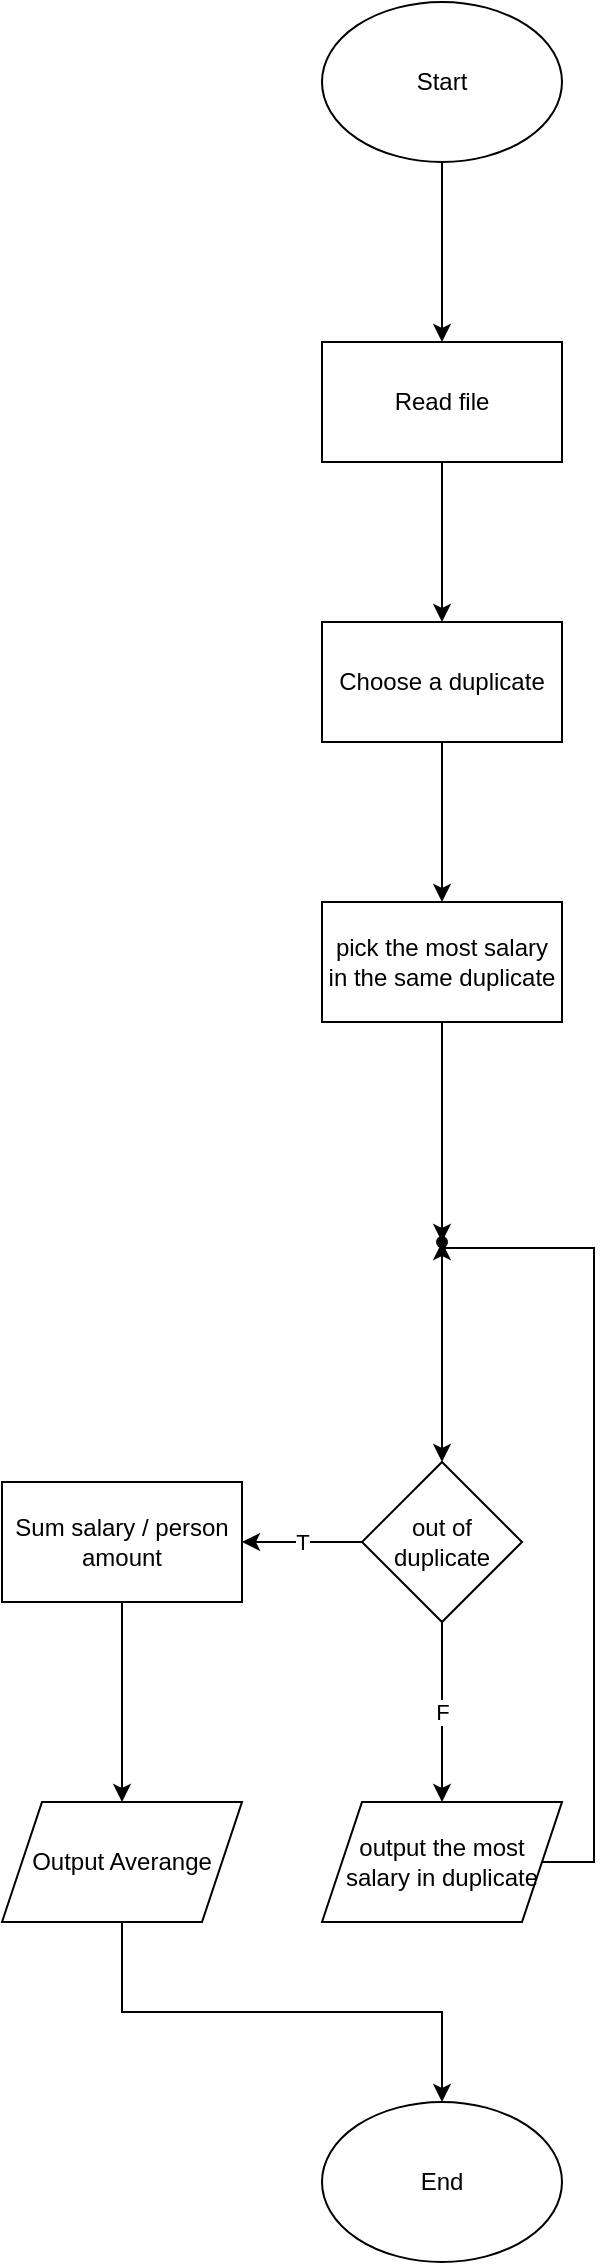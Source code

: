 <mxfile version="25.0.3">
  <diagram name="หน้า-1" id="pypxrFq1hjYKJ9el7vSJ">
    <mxGraphModel dx="1050" dy="530" grid="1" gridSize="10" guides="1" tooltips="1" connect="1" arrows="1" fold="1" page="1" pageScale="1" pageWidth="827" pageHeight="1169" math="0" shadow="0">
      <root>
        <mxCell id="0" />
        <mxCell id="1" parent="0" />
        <mxCell id="4DO4kU6Ecrtcvtl5olVh-4" value="" style="edgeStyle=orthogonalEdgeStyle;rounded=0;orthogonalLoop=1;jettySize=auto;html=1;" edge="1" parent="1" source="4DO4kU6Ecrtcvtl5olVh-1" target="4DO4kU6Ecrtcvtl5olVh-3">
          <mxGeometry relative="1" as="geometry" />
        </mxCell>
        <mxCell id="4DO4kU6Ecrtcvtl5olVh-1" value="Start" style="ellipse;whiteSpace=wrap;html=1;" vertex="1" parent="1">
          <mxGeometry x="354" y="10" width="120" height="80" as="geometry" />
        </mxCell>
        <mxCell id="4DO4kU6Ecrtcvtl5olVh-6" value="" style="edgeStyle=orthogonalEdgeStyle;rounded=0;orthogonalLoop=1;jettySize=auto;html=1;" edge="1" parent="1" source="4DO4kU6Ecrtcvtl5olVh-3" target="4DO4kU6Ecrtcvtl5olVh-5">
          <mxGeometry relative="1" as="geometry" />
        </mxCell>
        <mxCell id="4DO4kU6Ecrtcvtl5olVh-3" value="Read file" style="whiteSpace=wrap;html=1;" vertex="1" parent="1">
          <mxGeometry x="354" y="180" width="120" height="60" as="geometry" />
        </mxCell>
        <mxCell id="4DO4kU6Ecrtcvtl5olVh-8" value="" style="edgeStyle=orthogonalEdgeStyle;rounded=0;orthogonalLoop=1;jettySize=auto;html=1;" edge="1" parent="1" source="4DO4kU6Ecrtcvtl5olVh-5" target="4DO4kU6Ecrtcvtl5olVh-7">
          <mxGeometry relative="1" as="geometry" />
        </mxCell>
        <mxCell id="4DO4kU6Ecrtcvtl5olVh-5" value="&lt;div style=&quot;text-align: left;&quot;&gt;&lt;span style=&quot;background-color: initial;&quot;&gt;Choose a duplicate&lt;/span&gt;&lt;/div&gt;" style="whiteSpace=wrap;html=1;" vertex="1" parent="1">
          <mxGeometry x="354" y="320" width="120" height="60" as="geometry" />
        </mxCell>
        <mxCell id="4DO4kU6Ecrtcvtl5olVh-16" value="" style="edgeStyle=orthogonalEdgeStyle;rounded=0;orthogonalLoop=1;jettySize=auto;html=1;" edge="1" parent="1" source="4DO4kU6Ecrtcvtl5olVh-7" target="4DO4kU6Ecrtcvtl5olVh-15">
          <mxGeometry relative="1" as="geometry" />
        </mxCell>
        <mxCell id="4DO4kU6Ecrtcvtl5olVh-7" value="pick the most salary in the same duplicate" style="whiteSpace=wrap;html=1;" vertex="1" parent="1">
          <mxGeometry x="354" y="460" width="120" height="60" as="geometry" />
        </mxCell>
        <mxCell id="4DO4kU6Ecrtcvtl5olVh-14" value="F" style="edgeStyle=orthogonalEdgeStyle;rounded=0;orthogonalLoop=1;jettySize=auto;html=1;" edge="1" parent="1" source="4DO4kU6Ecrtcvtl5olVh-11" target="4DO4kU6Ecrtcvtl5olVh-13">
          <mxGeometry relative="1" as="geometry" />
        </mxCell>
        <mxCell id="4DO4kU6Ecrtcvtl5olVh-22" value="T" style="edgeStyle=orthogonalEdgeStyle;rounded=0;orthogonalLoop=1;jettySize=auto;html=1;" edge="1" parent="1" source="4DO4kU6Ecrtcvtl5olVh-11" target="4DO4kU6Ecrtcvtl5olVh-21">
          <mxGeometry relative="1" as="geometry" />
        </mxCell>
        <mxCell id="4DO4kU6Ecrtcvtl5olVh-11" value="out of duplicate" style="rhombus;whiteSpace=wrap;html=1;" vertex="1" parent="1">
          <mxGeometry x="374" y="740" width="80" height="80" as="geometry" />
        </mxCell>
        <mxCell id="4DO4kU6Ecrtcvtl5olVh-13" value="output the most salary in duplicate" style="shape=parallelogram;perimeter=parallelogramPerimeter;whiteSpace=wrap;html=1;fixedSize=1;" vertex="1" parent="1">
          <mxGeometry x="354" y="910" width="120" height="60" as="geometry" />
        </mxCell>
        <mxCell id="4DO4kU6Ecrtcvtl5olVh-17" value="" style="edgeStyle=orthogonalEdgeStyle;rounded=0;orthogonalLoop=1;jettySize=auto;html=1;" edge="1" parent="1" source="4DO4kU6Ecrtcvtl5olVh-15" target="4DO4kU6Ecrtcvtl5olVh-11">
          <mxGeometry relative="1" as="geometry" />
        </mxCell>
        <mxCell id="4DO4kU6Ecrtcvtl5olVh-15" value="" style="shape=waypoint;sketch=0;size=6;pointerEvents=1;points=[];fillColor=default;resizable=0;rotatable=0;perimeter=centerPerimeter;snapToPoint=1;" vertex="1" parent="1">
          <mxGeometry x="404" y="620" width="20" height="20" as="geometry" />
        </mxCell>
        <mxCell id="4DO4kU6Ecrtcvtl5olVh-18" style="edgeStyle=orthogonalEdgeStyle;rounded=0;orthogonalLoop=1;jettySize=auto;html=1;entryX=0.86;entryY=0.66;entryDx=0;entryDy=0;entryPerimeter=0;" edge="1" parent="1" source="4DO4kU6Ecrtcvtl5olVh-13" target="4DO4kU6Ecrtcvtl5olVh-15">
          <mxGeometry relative="1" as="geometry">
            <Array as="points">
              <mxPoint x="490" y="940" />
              <mxPoint x="490" y="633" />
            </Array>
          </mxGeometry>
        </mxCell>
        <mxCell id="4DO4kU6Ecrtcvtl5olVh-24" value="" style="edgeStyle=orthogonalEdgeStyle;rounded=0;orthogonalLoop=1;jettySize=auto;html=1;" edge="1" parent="1" source="4DO4kU6Ecrtcvtl5olVh-21" target="4DO4kU6Ecrtcvtl5olVh-23">
          <mxGeometry relative="1" as="geometry" />
        </mxCell>
        <mxCell id="4DO4kU6Ecrtcvtl5olVh-21" value="Sum salary / person amount" style="whiteSpace=wrap;html=1;" vertex="1" parent="1">
          <mxGeometry x="194" y="750" width="120" height="60" as="geometry" />
        </mxCell>
        <mxCell id="4DO4kU6Ecrtcvtl5olVh-27" style="edgeStyle=orthogonalEdgeStyle;rounded=0;orthogonalLoop=1;jettySize=auto;html=1;exitX=0.5;exitY=1;exitDx=0;exitDy=0;entryX=0.5;entryY=0;entryDx=0;entryDy=0;" edge="1" parent="1" source="4DO4kU6Ecrtcvtl5olVh-23" target="4DO4kU6Ecrtcvtl5olVh-26">
          <mxGeometry relative="1" as="geometry" />
        </mxCell>
        <mxCell id="4DO4kU6Ecrtcvtl5olVh-23" value="Output Averange" style="shape=parallelogram;perimeter=parallelogramPerimeter;whiteSpace=wrap;html=1;fixedSize=1;" vertex="1" parent="1">
          <mxGeometry x="194" y="910" width="120" height="60" as="geometry" />
        </mxCell>
        <mxCell id="4DO4kU6Ecrtcvtl5olVh-26" value="End" style="ellipse;whiteSpace=wrap;html=1;" vertex="1" parent="1">
          <mxGeometry x="354" y="1060" width="120" height="80" as="geometry" />
        </mxCell>
      </root>
    </mxGraphModel>
  </diagram>
</mxfile>
